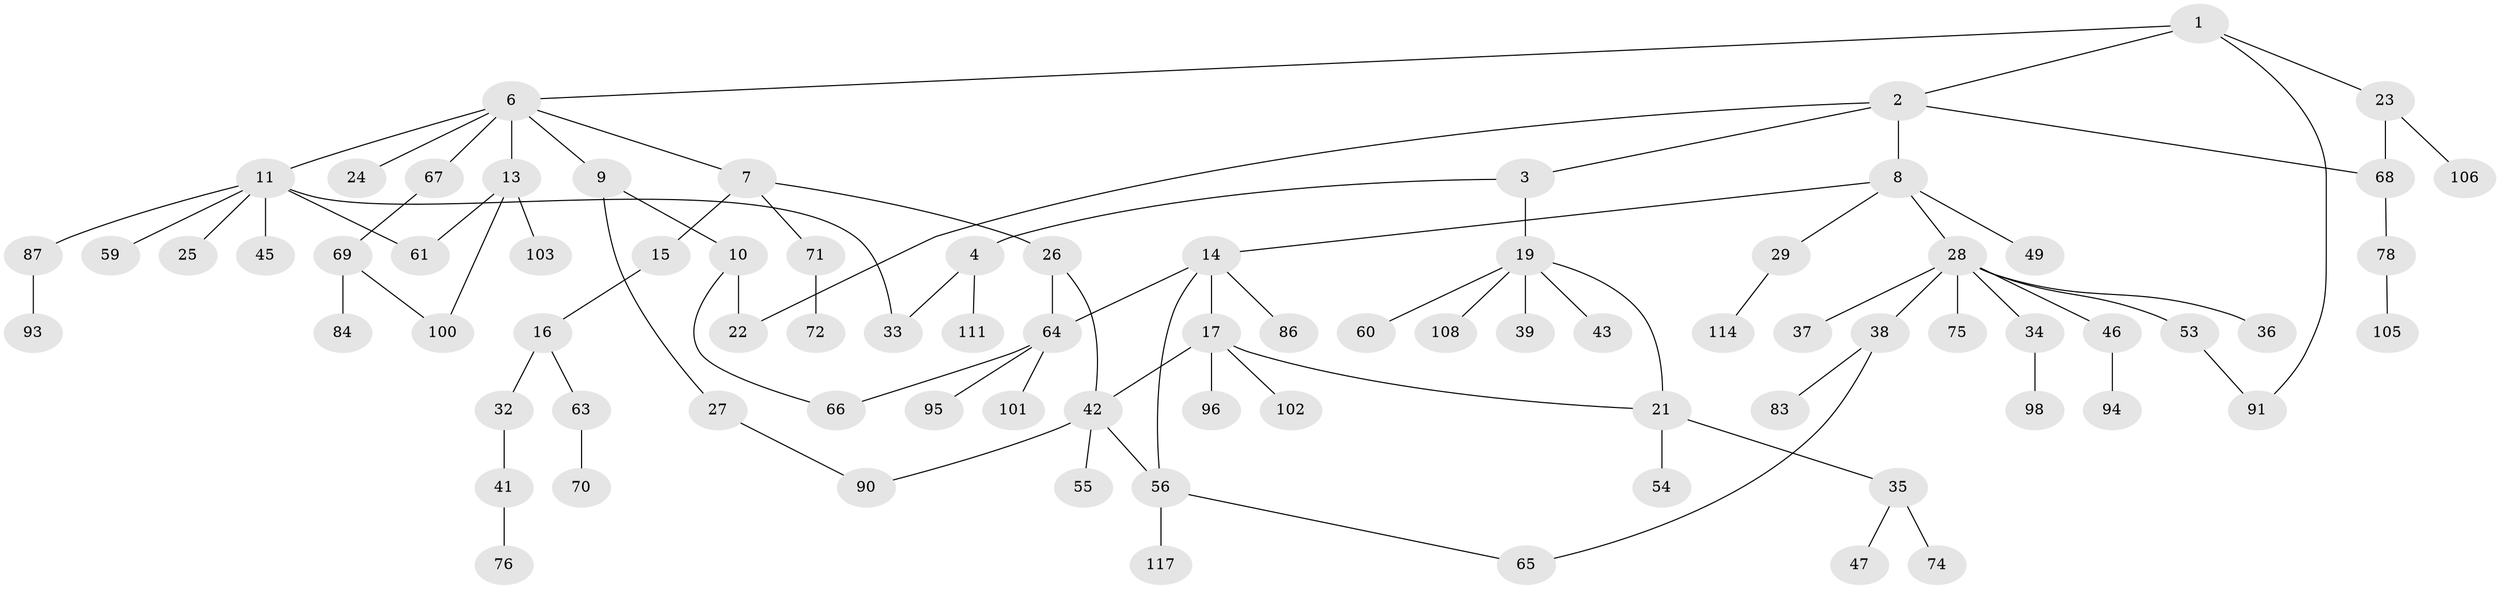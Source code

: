 // original degree distribution, {4: 0.09401709401709402, 6: 0.03418803418803419, 3: 0.11965811965811966, 1: 0.4444444444444444, 7: 0.008547008547008548, 2: 0.2564102564102564, 5: 0.03418803418803419, 9: 0.008547008547008548}
// Generated by graph-tools (version 1.1) at 2025/10/02/27/25 16:10:53]
// undirected, 82 vertices, 94 edges
graph export_dot {
graph [start="1"]
  node [color=gray90,style=filled];
  1;
  2 [super="+5"];
  3;
  4 [super="+113"];
  6 [super="+12"];
  7;
  8 [super="+107"];
  9;
  10 [super="+80"];
  11 [super="+18"];
  13 [super="+52"];
  14 [super="+88"];
  15 [super="+31"];
  16 [super="+99"];
  17 [super="+48"];
  19 [super="+20"];
  21 [super="+116"];
  22 [super="+40"];
  23 [super="+79"];
  24;
  25 [super="+50"];
  26;
  27;
  28 [super="+30"];
  29 [super="+62"];
  32;
  33 [super="+97"];
  34 [super="+89"];
  35 [super="+44"];
  36 [super="+51"];
  37;
  38 [super="+58"];
  39 [super="+73"];
  41 [super="+82"];
  42 [super="+77"];
  43;
  45 [super="+104"];
  46 [super="+85"];
  47;
  49;
  53;
  54;
  55;
  56 [super="+57"];
  59 [super="+81"];
  60;
  61;
  63;
  64 [super="+112"];
  65;
  66;
  67;
  68 [super="+109"];
  69;
  70;
  71;
  72;
  74;
  75;
  76;
  78;
  83;
  84 [super="+115"];
  86;
  87;
  90 [super="+92"];
  91 [super="+110"];
  93;
  94;
  95;
  96;
  98;
  100;
  101;
  102;
  103;
  105;
  106;
  108;
  111;
  114;
  117;
  1 -- 2;
  1 -- 6;
  1 -- 23;
  1 -- 91;
  2 -- 3;
  2 -- 8;
  2 -- 68;
  2 -- 22;
  3 -- 4;
  3 -- 19;
  4 -- 111;
  4 -- 33;
  6 -- 7;
  6 -- 9;
  6 -- 11;
  6 -- 13;
  6 -- 24;
  6 -- 67;
  7 -- 15;
  7 -- 26;
  7 -- 71;
  8 -- 14;
  8 -- 28;
  8 -- 29;
  8 -- 49;
  9 -- 10;
  9 -- 27;
  10 -- 22;
  10 -- 66;
  11 -- 25;
  11 -- 59;
  11 -- 33;
  11 -- 45;
  11 -- 87;
  11 -- 61;
  13 -- 61;
  13 -- 100;
  13 -- 103;
  14 -- 17;
  14 -- 56;
  14 -- 86;
  14 -- 64;
  15 -- 16;
  16 -- 32;
  16 -- 63;
  17 -- 21;
  17 -- 42;
  17 -- 96;
  17 -- 102;
  19 -- 39;
  19 -- 60;
  19 -- 43;
  19 -- 108;
  19 -- 21;
  21 -- 35;
  21 -- 54;
  23 -- 106;
  23 -- 68;
  26 -- 64;
  26 -- 42;
  27 -- 90;
  28 -- 34;
  28 -- 36;
  28 -- 37;
  28 -- 38;
  28 -- 46;
  28 -- 53;
  28 -- 75;
  29 -- 114;
  32 -- 41;
  34 -- 98;
  35 -- 47;
  35 -- 74;
  38 -- 65;
  38 -- 83;
  41 -- 76;
  42 -- 55;
  42 -- 56;
  42 -- 90;
  46 -- 94;
  53 -- 91;
  56 -- 65;
  56 -- 117;
  63 -- 70;
  64 -- 66;
  64 -- 95;
  64 -- 101;
  67 -- 69;
  68 -- 78;
  69 -- 84;
  69 -- 100;
  71 -- 72;
  78 -- 105;
  87 -- 93;
}
